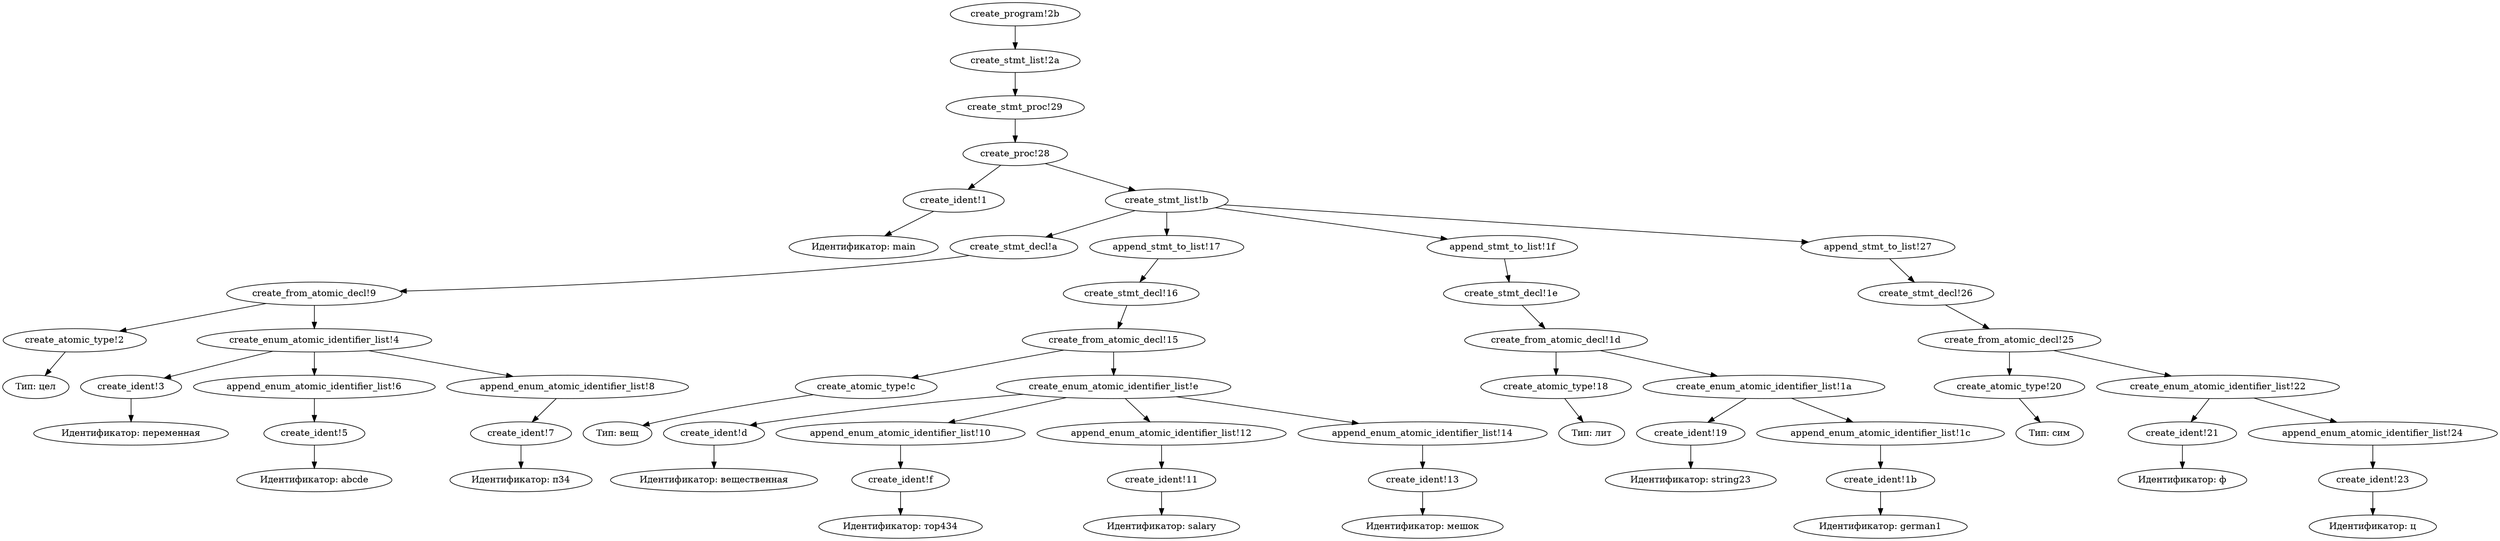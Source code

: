 digraph KumirTree {
"create_ident!1" -> "Идентификатор: main";
"create_atomic_type!2" -> "Тип: цел";
"create_ident!3" -> "Идентификатор: переменная";
"create_enum_atomic_identifier_list!4" -> "create_ident!3";
"create_ident!5" -> "Идентификатор: abcde";
"create_enum_atomic_identifier_list!4" -> "append_enum_atomic_identifier_list!6";
"append_enum_atomic_identifier_list!6" -> "create_ident!5";
"create_ident!7" -> "Идентификатор: п34";
"create_enum_atomic_identifier_list!4" -> "append_enum_atomic_identifier_list!8";
"append_enum_atomic_identifier_list!8" -> "create_ident!7";
"create_from_atomic_decl!9" -> "create_atomic_type!2";
"create_from_atomic_decl!9" -> "create_enum_atomic_identifier_list!4";
"create_stmt_decl!a" -> "create_from_atomic_decl!9";
"create_stmt_list!b" -> "create_stmt_decl!a";
"create_atomic_type!c" -> "Тип: вещ";
"create_ident!d" -> "Идентификатор: вещественная";
"create_enum_atomic_identifier_list!e" -> "create_ident!d";
"create_ident!f" -> "Идентификатор: тор434";
"create_enum_atomic_identifier_list!e" -> "append_enum_atomic_identifier_list!10";
"append_enum_atomic_identifier_list!10" -> "create_ident!f";
"create_ident!11" -> "Идентификатор: salary";
"create_enum_atomic_identifier_list!e" -> "append_enum_atomic_identifier_list!12";
"append_enum_atomic_identifier_list!12" -> "create_ident!11";
"create_ident!13" -> "Идентификатор: мешок";
"create_enum_atomic_identifier_list!e" -> "append_enum_atomic_identifier_list!14";
"append_enum_atomic_identifier_list!14" -> "create_ident!13";
"create_from_atomic_decl!15" -> "create_atomic_type!c";
"create_from_atomic_decl!15" -> "create_enum_atomic_identifier_list!e";
"create_stmt_decl!16" -> "create_from_atomic_decl!15";
"create_stmt_list!b" -> "append_stmt_to_list!17";
"append_stmt_to_list!17" -> "create_stmt_decl!16";
"create_atomic_type!18" -> "Тип: лит";
"create_ident!19" -> "Идентификатор: string23";
"create_enum_atomic_identifier_list!1a" -> "create_ident!19";
"create_ident!1b" -> "Идентификатор: german1";
"create_enum_atomic_identifier_list!1a" -> "append_enum_atomic_identifier_list!1c";
"append_enum_atomic_identifier_list!1c" -> "create_ident!1b";
"create_from_atomic_decl!1d" -> "create_atomic_type!18";
"create_from_atomic_decl!1d" -> "create_enum_atomic_identifier_list!1a";
"create_stmt_decl!1e" -> "create_from_atomic_decl!1d";
"create_stmt_list!b" -> "append_stmt_to_list!1f";
"append_stmt_to_list!1f" -> "create_stmt_decl!1e";
"create_atomic_type!20" -> "Тип: сим";
"create_ident!21" -> "Идентификатор: ф";
"create_enum_atomic_identifier_list!22" -> "create_ident!21";
"create_ident!23" -> "Идентификатор: ц";
"create_enum_atomic_identifier_list!22" -> "append_enum_atomic_identifier_list!24";
"append_enum_atomic_identifier_list!24" -> "create_ident!23";
"create_from_atomic_decl!25" -> "create_atomic_type!20";
"create_from_atomic_decl!25" -> "create_enum_atomic_identifier_list!22";
"create_stmt_decl!26" -> "create_from_atomic_decl!25";
"create_stmt_list!b" -> "append_stmt_to_list!27";
"append_stmt_to_list!27" -> "create_stmt_decl!26";
"create_proc!28" -> "create_ident!1";
"create_proc!28" -> "create_stmt_list!b";
"create_stmt_proc!29" -> "create_proc!28";
"create_stmt_list!2a" -> "create_stmt_proc!29";
"create_program!2b" -> "create_stmt_list!2a";
 } 